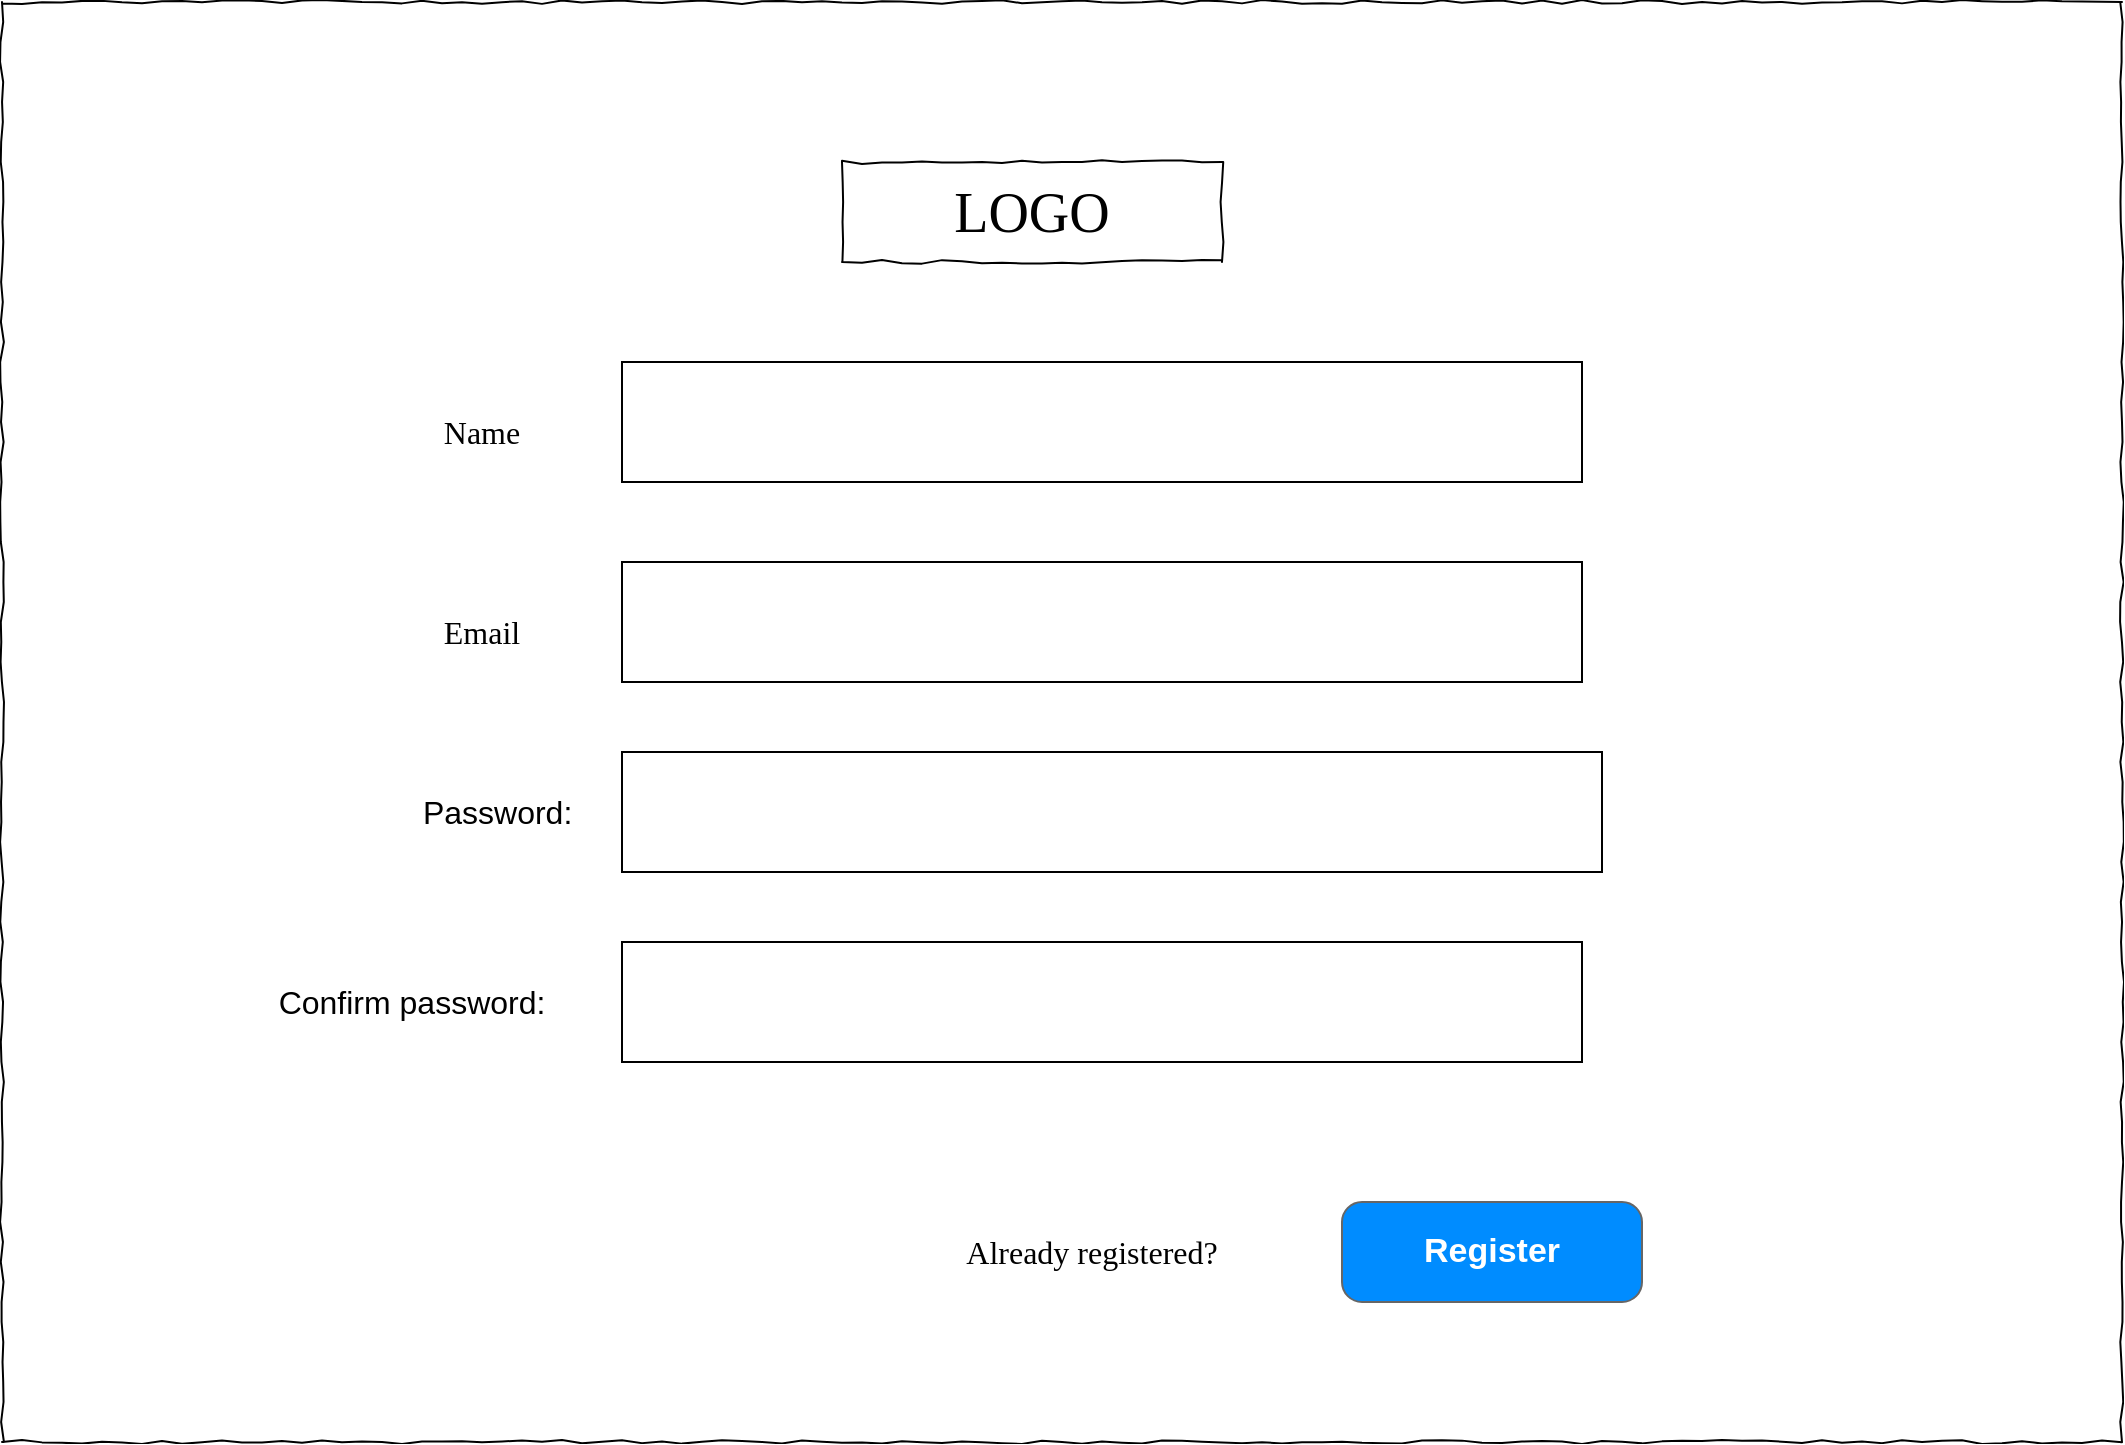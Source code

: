 <mxfile version="22.1.11" type="github">
  <diagram name="Page-1" id="03018318-947c-dd8e-b7a3-06fadd420f32">
    <mxGraphModel dx="2100" dy="1994" grid="1" gridSize="10" guides="1" tooltips="1" connect="1" arrows="1" fold="1" page="1" pageScale="1" pageWidth="1100" pageHeight="850" background="none" math="0" shadow="0">
      <root>
        <mxCell id="0" />
        <mxCell id="1" parent="0" />
        <mxCell id="677b7b8949515195-1" value="" style="whiteSpace=wrap;html=1;rounded=0;shadow=0;labelBackgroundColor=none;strokeColor=#000000;strokeWidth=1;fillColor=none;fontFamily=Verdana;fontSize=12;fontColor=#000000;align=center;comic=1;" parent="1" vertex="1">
          <mxGeometry x="20" y="-130" width="1060" height="720" as="geometry" />
        </mxCell>
        <mxCell id="677b7b8949515195-2" value="LOGO" style="whiteSpace=wrap;html=1;rounded=0;shadow=0;labelBackgroundColor=none;strokeWidth=1;fontFamily=Verdana;fontSize=28;align=center;comic=1;" parent="1" vertex="1">
          <mxGeometry x="440" y="-50" width="190" height="50" as="geometry" />
        </mxCell>
        <mxCell id="mznN22p75zOINk3rR5KD-1" value="&lt;font face=&quot;Verdana&quot;&gt;Name&lt;/font&gt;" style="text;html=1;strokeColor=none;fillColor=none;align=center;verticalAlign=middle;whiteSpace=wrap;rounded=0;fontSize=16;" vertex="1" parent="1">
          <mxGeometry x="230" y="70" width="60" height="30" as="geometry" />
        </mxCell>
        <mxCell id="mznN22p75zOINk3rR5KD-2" value="" style="rounded=0;whiteSpace=wrap;html=1;fontSize=16;" vertex="1" parent="1">
          <mxGeometry x="330" y="50" width="480" height="60" as="geometry" />
        </mxCell>
        <mxCell id="mznN22p75zOINk3rR5KD-3" value="&lt;font face=&quot;Verdana&quot;&gt;Email&lt;/font&gt;" style="text;html=1;strokeColor=none;fillColor=none;align=center;verticalAlign=middle;whiteSpace=wrap;rounded=0;fontSize=16;" vertex="1" parent="1">
          <mxGeometry x="230" y="170" width="60" height="30" as="geometry" />
        </mxCell>
        <mxCell id="mznN22p75zOINk3rR5KD-4" value="" style="rounded=0;whiteSpace=wrap;html=1;fontSize=16;" vertex="1" parent="1">
          <mxGeometry x="330" y="150" width="480" height="60" as="geometry" />
        </mxCell>
        <mxCell id="mznN22p75zOINk3rR5KD-5" value="&lt;font face=&quot;Verdana&quot;&gt;Already registered?&lt;/font&gt;" style="text;html=1;strokeColor=none;fillColor=none;align=center;verticalAlign=middle;whiteSpace=wrap;rounded=0;fontSize=16;" vertex="1" parent="1">
          <mxGeometry x="450" y="480" width="230" height="30" as="geometry" />
        </mxCell>
        <mxCell id="mznN22p75zOINk3rR5KD-7" value="Register" style="strokeWidth=1;shadow=0;dashed=0;align=center;html=1;shape=mxgraph.mockup.buttons.button;strokeColor=#666666;fontColor=#ffffff;mainText=;buttonStyle=round;fontSize=17;fontStyle=1;fillColor=#008cff;whiteSpace=wrap;" vertex="1" parent="1">
          <mxGeometry x="690" y="470" width="150" height="50" as="geometry" />
        </mxCell>
        <mxCell id="mznN22p75zOINk3rR5KD-9" value="Password:&amp;nbsp;" style="text;html=1;strokeColor=none;fillColor=none;align=center;verticalAlign=middle;whiteSpace=wrap;rounded=0;fontSize=16;" vertex="1" parent="1">
          <mxGeometry x="240" y="260" width="60" height="30" as="geometry" />
        </mxCell>
        <mxCell id="mznN22p75zOINk3rR5KD-10" value="" style="rounded=0;whiteSpace=wrap;html=1;fontSize=16;" vertex="1" parent="1">
          <mxGeometry x="330" y="245" width="490" height="60" as="geometry" />
        </mxCell>
        <mxCell id="mznN22p75zOINk3rR5KD-11" value="" style="rounded=0;whiteSpace=wrap;html=1;fontSize=16;" vertex="1" parent="1">
          <mxGeometry x="330" y="340" width="480" height="60" as="geometry" />
        </mxCell>
        <mxCell id="mznN22p75zOINk3rR5KD-12" value="Confirm password:" style="text;html=1;strokeColor=none;fillColor=none;align=center;verticalAlign=middle;whiteSpace=wrap;rounded=0;fontSize=16;" vertex="1" parent="1">
          <mxGeometry x="140" y="355" width="170" height="30" as="geometry" />
        </mxCell>
      </root>
    </mxGraphModel>
  </diagram>
</mxfile>

